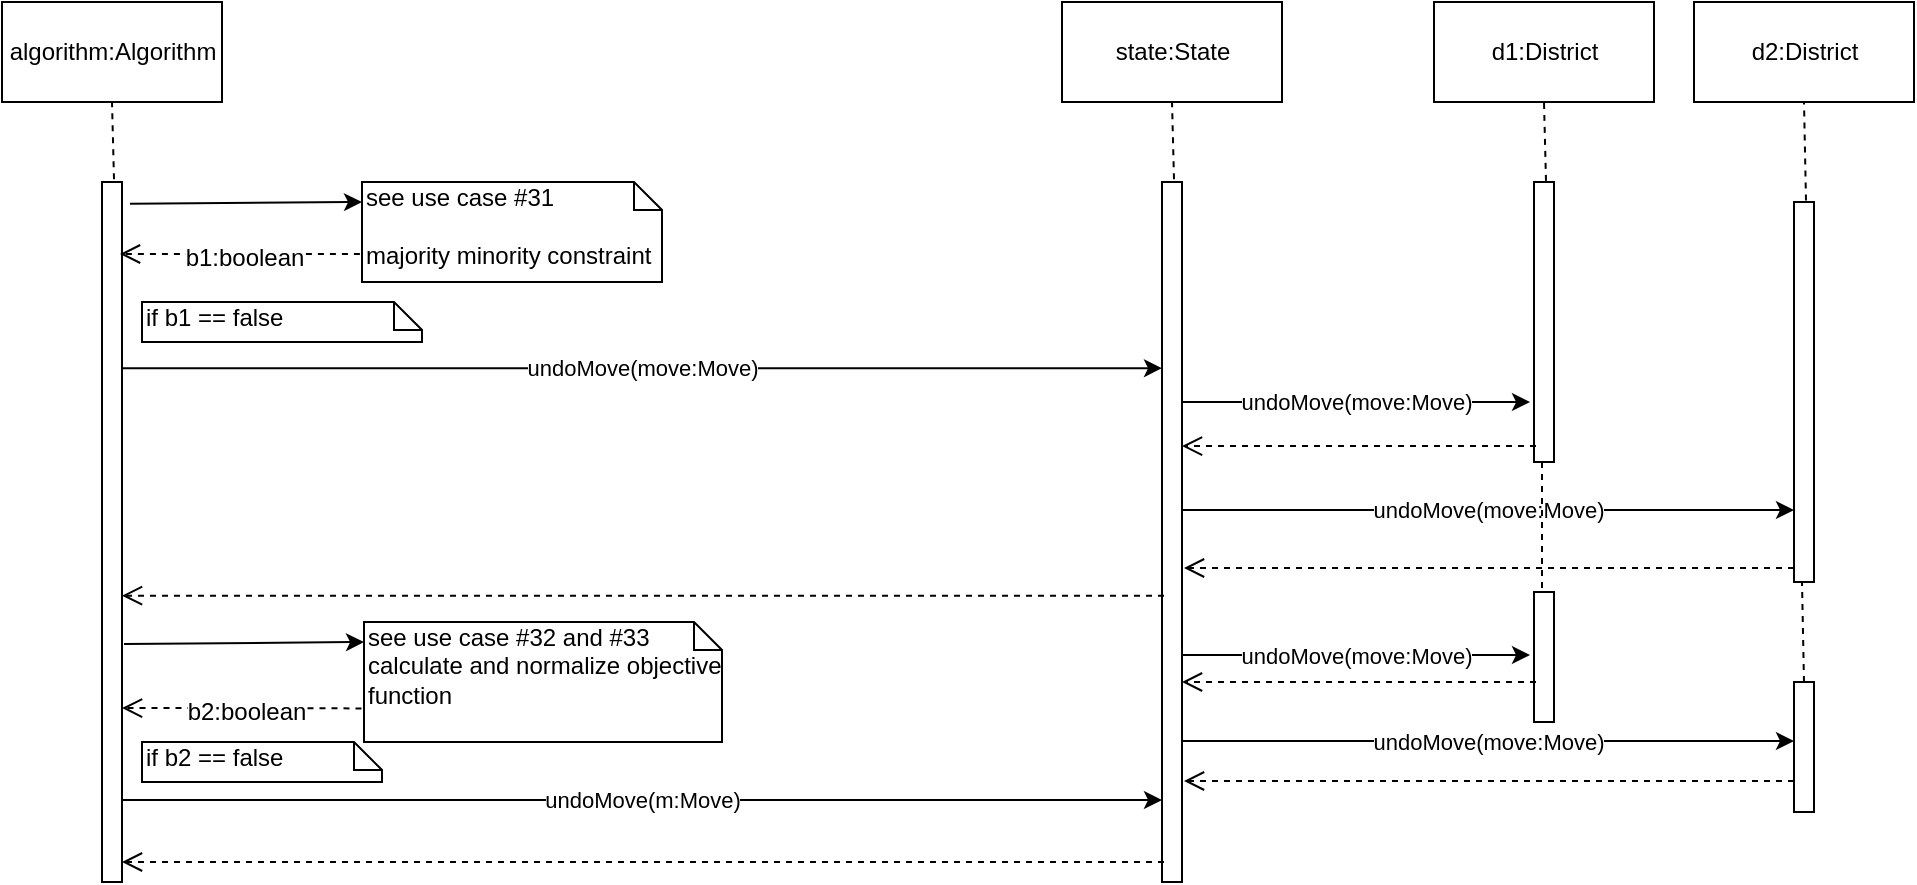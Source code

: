 <mxfile version="10.6.0" type="device"><diagram id="4h-lKKMDZzGzUekI2YzU" name="Page-1"><mxGraphModel dx="918" dy="567" grid="1" gridSize="10" guides="1" tooltips="1" connect="1" arrows="1" fold="1" page="1" pageScale="1" pageWidth="850" pageHeight="1100" math="0" shadow="0"><root><mxCell id="0"/><mxCell id="1" parent="0"/><mxCell id="R7td6Fd3pHqleXBWZ8_E-2" value="" style="html=1;points=[];perimeter=orthogonalPerimeter;" parent="1" vertex="1"><mxGeometry x="80" y="110" width="10" height="350" as="geometry"/></mxCell><mxCell id="R7td6Fd3pHqleXBWZ8_E-3" value="algorithm:Algorithm" style="html=1;" parent="1" vertex="1"><mxGeometry x="30" y="20" width="110" height="50" as="geometry"/></mxCell><mxCell id="R7td6Fd3pHqleXBWZ8_E-4" value="" style="endArrow=none;dashed=1;html=1;entryX=0.5;entryY=1;entryDx=0;entryDy=0;exitX=0.6;exitY=-0.004;exitDx=0;exitDy=0;exitPerimeter=0;" parent="1" source="R7td6Fd3pHqleXBWZ8_E-2" target="R7td6Fd3pHqleXBWZ8_E-3" edge="1"><mxGeometry width="50" height="50" relative="1" as="geometry"><mxPoint x="-120" y="280" as="sourcePoint"/><mxPoint x="-70" y="230" as="targetPoint"/></mxGeometry></mxCell><mxCell id="R7td6Fd3pHqleXBWZ8_E-5" value="" style="html=1;points=[];perimeter=orthogonalPerimeter;" parent="1" vertex="1"><mxGeometry x="610" y="110" width="10" height="350" as="geometry"/></mxCell><mxCell id="R7td6Fd3pHqleXBWZ8_E-6" value="state:State" style="html=1;" parent="1" vertex="1"><mxGeometry x="560" y="20" width="110" height="50" as="geometry"/></mxCell><mxCell id="R7td6Fd3pHqleXBWZ8_E-7" value="" style="endArrow=none;dashed=1;html=1;entryX=0.5;entryY=1;entryDx=0;entryDy=0;exitX=0.6;exitY=-0.004;exitDx=0;exitDy=0;exitPerimeter=0;" parent="1" source="R7td6Fd3pHqleXBWZ8_E-5" target="R7td6Fd3pHqleXBWZ8_E-6" edge="1"><mxGeometry width="50" height="50" relative="1" as="geometry"><mxPoint x="410" y="280" as="sourcePoint"/><mxPoint x="460" y="230" as="targetPoint"/></mxGeometry></mxCell><mxCell id="R7td6Fd3pHqleXBWZ8_E-8" value="undoMove(move:Move)" style="endArrow=classic;html=1;exitX=1;exitY=0.266;exitDx=0;exitDy=0;exitPerimeter=0;" parent="1" source="R7td6Fd3pHqleXBWZ8_E-2" target="R7td6Fd3pHqleXBWZ8_E-5" edge="1"><mxGeometry width="50" height="50" relative="1" as="geometry"><mxPoint x="100" y="120" as="sourcePoint"/><mxPoint x="430" y="120" as="targetPoint"/></mxGeometry></mxCell><mxCell id="R7td6Fd3pHqleXBWZ8_E-13" value="" style="endArrow=classic;html=1;exitX=1.4;exitY=0.031;exitDx=0;exitDy=0;exitPerimeter=0;" parent="1" source="R7td6Fd3pHqleXBWZ8_E-2" edge="1"><mxGeometry width="50" height="50" relative="1" as="geometry"><mxPoint x="100" y="130" as="sourcePoint"/><mxPoint x="210" y="120" as="targetPoint"/></mxGeometry></mxCell><mxCell id="R7td6Fd3pHqleXBWZ8_E-14" value="see use case #31&lt;br&gt;&lt;br&gt;majority minority constraint&lt;br&gt;" style="shape=note;whiteSpace=wrap;html=1;size=14;verticalAlign=top;align=left;spacingTop=-6;" parent="1" vertex="1"><mxGeometry x="210" y="110" width="150" height="50" as="geometry"/></mxCell><mxCell id="R7td6Fd3pHqleXBWZ8_E-15" value="" style="html=1;verticalAlign=bottom;endArrow=open;dashed=1;endSize=8;exitX=-0.007;exitY=0.72;exitDx=0;exitDy=0;exitPerimeter=0;" parent="1" source="R7td6Fd3pHqleXBWZ8_E-14" edge="1"><mxGeometry relative="1" as="geometry"><mxPoint x="590" y="170" as="sourcePoint"/><mxPoint x="89" y="146" as="targetPoint"/></mxGeometry></mxCell><mxCell id="R7td6Fd3pHqleXBWZ8_E-16" value="b1:boolean" style="text;html=1;resizable=0;points=[];align=center;verticalAlign=middle;labelBackgroundColor=#ffffff;" parent="R7td6Fd3pHqleXBWZ8_E-15" vertex="1" connectable="0"><mxGeometry x="-0.036" y="2" relative="1" as="geometry"><mxPoint as="offset"/></mxGeometry></mxCell><mxCell id="R7td6Fd3pHqleXBWZ8_E-17" value="if b1 == false" style="shape=note;whiteSpace=wrap;html=1;size=14;verticalAlign=top;align=left;spacingTop=-6;" parent="1" vertex="1"><mxGeometry x="100" y="170" width="140" height="20" as="geometry"/></mxCell><mxCell id="R7td6Fd3pHqleXBWZ8_E-28" value="" style="html=1;points=[];perimeter=orthogonalPerimeter;" parent="1" vertex="1"><mxGeometry x="796" y="110" width="10" height="140" as="geometry"/></mxCell><mxCell id="R7td6Fd3pHqleXBWZ8_E-29" value="d1:District" style="html=1;" parent="1" vertex="1"><mxGeometry x="746" y="20" width="110" height="50" as="geometry"/></mxCell><mxCell id="R7td6Fd3pHqleXBWZ8_E-30" value="" style="endArrow=none;dashed=1;html=1;entryX=0.5;entryY=1;entryDx=0;entryDy=0;exitX=0.6;exitY=-0.004;exitDx=0;exitDy=0;exitPerimeter=0;" parent="1" source="R7td6Fd3pHqleXBWZ8_E-28" target="R7td6Fd3pHqleXBWZ8_E-29" edge="1"><mxGeometry width="50" height="50" relative="1" as="geometry"><mxPoint x="596" y="305" as="sourcePoint"/><mxPoint x="646" y="255" as="targetPoint"/></mxGeometry></mxCell><mxCell id="R7td6Fd3pHqleXBWZ8_E-31" value="" style="html=1;points=[];perimeter=orthogonalPerimeter;" parent="1" vertex="1"><mxGeometry x="926" y="120" width="10" height="190" as="geometry"/></mxCell><mxCell id="R7td6Fd3pHqleXBWZ8_E-32" value="d2:District" style="html=1;" parent="1" vertex="1"><mxGeometry x="876" y="20" width="110" height="50" as="geometry"/></mxCell><mxCell id="R7td6Fd3pHqleXBWZ8_E-33" value="" style="endArrow=none;dashed=1;html=1;entryX=0.5;entryY=1;entryDx=0;entryDy=0;exitX=0.6;exitY=-0.004;exitDx=0;exitDy=0;exitPerimeter=0;" parent="1" source="R7td6Fd3pHqleXBWZ8_E-31" target="R7td6Fd3pHqleXBWZ8_E-32" edge="1"><mxGeometry width="50" height="50" relative="1" as="geometry"><mxPoint x="726" y="305" as="sourcePoint"/><mxPoint x="776" y="255" as="targetPoint"/></mxGeometry></mxCell><mxCell id="R7td6Fd3pHqleXBWZ8_E-34" value="undoMove(move:Move)" style="endArrow=classic;html=1;entryX=-0.2;entryY=0.786;entryDx=0;entryDy=0;entryPerimeter=0;" parent="1" source="R7td6Fd3pHqleXBWZ8_E-5" target="R7td6Fd3pHqleXBWZ8_E-28" edge="1"><mxGeometry width="50" height="50" relative="1" as="geometry"><mxPoint x="621" y="145" as="sourcePoint"/><mxPoint x="794" y="145" as="targetPoint"/></mxGeometry></mxCell><mxCell id="R7td6Fd3pHqleXBWZ8_E-35" value="undoMove(move:Move)" style="endArrow=classic;html=1;" parent="1" target="R7td6Fd3pHqleXBWZ8_E-31" edge="1"><mxGeometry width="50" height="50" relative="1" as="geometry"><mxPoint x="620" y="274" as="sourcePoint"/><mxPoint x="825" y="265" as="targetPoint"/></mxGeometry></mxCell><mxCell id="R7td6Fd3pHqleXBWZ8_E-36" value="" style="html=1;verticalAlign=bottom;endArrow=open;dashed=1;endSize=8;exitX=0.1;exitY=0.943;exitDx=0;exitDy=0;exitPerimeter=0;" parent="1" source="R7td6Fd3pHqleXBWZ8_E-28" target="R7td6Fd3pHqleXBWZ8_E-5" edge="1"><mxGeometry relative="1" as="geometry"><mxPoint x="786" y="195" as="sourcePoint"/><mxPoint x="621" y="193" as="targetPoint"/></mxGeometry></mxCell><mxCell id="R7td6Fd3pHqleXBWZ8_E-37" value="" style="html=1;verticalAlign=bottom;endArrow=open;dashed=1;endSize=8;" parent="1" source="R7td6Fd3pHqleXBWZ8_E-31" edge="1"><mxGeometry relative="1" as="geometry"><mxPoint x="886" y="295" as="sourcePoint"/><mxPoint x="621" y="303" as="targetPoint"/></mxGeometry></mxCell><mxCell id="R7td6Fd3pHqleXBWZ8_E-41" value="" style="endArrow=classic;html=1;exitX=1;exitY=0.036;exitDx=0;exitDy=0;exitPerimeter=0;" parent="1" edge="1"><mxGeometry width="50" height="50" relative="1" as="geometry"><mxPoint x="91" y="341" as="sourcePoint"/><mxPoint x="211" y="340" as="targetPoint"/></mxGeometry></mxCell><mxCell id="R7td6Fd3pHqleXBWZ8_E-42" value="see use case #32 and #33&lt;br&gt;calculate and normalize objective function&lt;br&gt;" style="shape=note;whiteSpace=wrap;html=1;size=14;verticalAlign=top;align=left;spacingTop=-6;" parent="1" vertex="1"><mxGeometry x="211" y="330" width="179" height="60" as="geometry"/></mxCell><mxCell id="R7td6Fd3pHqleXBWZ8_E-43" value="" style="html=1;verticalAlign=bottom;endArrow=open;dashed=1;endSize=8;exitX=-0.007;exitY=0.72;exitDx=0;exitDy=0;exitPerimeter=0;" parent="1" source="R7td6Fd3pHqleXBWZ8_E-42" edge="1"><mxGeometry relative="1" as="geometry"><mxPoint x="591" y="390" as="sourcePoint"/><mxPoint x="90" y="373" as="targetPoint"/></mxGeometry></mxCell><mxCell id="R7td6Fd3pHqleXBWZ8_E-44" value="b2:boolean" style="text;html=1;resizable=0;points=[];align=center;verticalAlign=middle;labelBackgroundColor=#ffffff;" parent="R7td6Fd3pHqleXBWZ8_E-43" vertex="1" connectable="0"><mxGeometry x="-0.036" y="2" relative="1" as="geometry"><mxPoint as="offset"/></mxGeometry></mxCell><mxCell id="R7td6Fd3pHqleXBWZ8_E-45" value="if b2 == false" style="shape=note;whiteSpace=wrap;html=1;size=14;verticalAlign=top;align=left;spacingTop=-6;" parent="1" vertex="1"><mxGeometry x="100" y="390" width="120" height="20" as="geometry"/></mxCell><mxCell id="R7td6Fd3pHqleXBWZ8_E-46" value="undoMove(m:Move)" style="endArrow=classic;html=1;exitX=1;exitY=0.316;exitDx=0;exitDy=0;exitPerimeter=0;" parent="1" edge="1"><mxGeometry width="50" height="50" relative="1" as="geometry"><mxPoint x="90" y="419" as="sourcePoint"/><mxPoint x="610" y="419" as="targetPoint"/></mxGeometry></mxCell><mxCell id="EIt5U0ParzbP783_hW6s-2" value="" style="endArrow=none;dashed=1;html=1;entryX=0.4;entryY=0.007;entryDx=0;entryDy=0;entryPerimeter=0;" edge="1" parent="1" target="EIt5U0ParzbP783_hW6s-3"><mxGeometry width="50" height="50" relative="1" as="geometry"><mxPoint x="800" y="250" as="sourcePoint"/><mxPoint x="799" y="310" as="targetPoint"/></mxGeometry></mxCell><mxCell id="EIt5U0ParzbP783_hW6s-3" value="" style="html=1;points=[];perimeter=orthogonalPerimeter;" vertex="1" parent="1"><mxGeometry x="796" y="315" width="10" height="65" as="geometry"/></mxCell><mxCell id="EIt5U0ParzbP783_hW6s-6" value="undoMove(move:Move)" style="endArrow=classic;html=1;entryX=-0.2;entryY=0.786;entryDx=0;entryDy=0;entryPerimeter=0;" edge="1" parent="1"><mxGeometry width="50" height="50" relative="1" as="geometry"><mxPoint x="620" y="346.5" as="sourcePoint"/><mxPoint x="794" y="346.5" as="targetPoint"/></mxGeometry></mxCell><mxCell id="EIt5U0ParzbP783_hW6s-7" value="" style="html=1;verticalAlign=bottom;endArrow=open;dashed=1;endSize=8;exitX=0.1;exitY=0.943;exitDx=0;exitDy=0;exitPerimeter=0;" edge="1" parent="1"><mxGeometry relative="1" as="geometry"><mxPoint x="797" y="360" as="sourcePoint"/><mxPoint x="620" y="360" as="targetPoint"/></mxGeometry></mxCell><mxCell id="EIt5U0ParzbP783_hW6s-8" value="undoMove(move:Move)" style="endArrow=classic;html=1;" edge="1" parent="1"><mxGeometry width="50" height="50" relative="1" as="geometry"><mxPoint x="620" y="389.5" as="sourcePoint"/><mxPoint x="926" y="389.5" as="targetPoint"/></mxGeometry></mxCell><mxCell id="EIt5U0ParzbP783_hW6s-9" value="" style="html=1;verticalAlign=bottom;endArrow=open;dashed=1;endSize=8;" edge="1" parent="1"><mxGeometry relative="1" as="geometry"><mxPoint x="926" y="409.5" as="sourcePoint"/><mxPoint x="621" y="409.5" as="targetPoint"/></mxGeometry></mxCell><mxCell id="EIt5U0ParzbP783_hW6s-10" value="" style="endArrow=none;dashed=1;html=1;exitX=0.6;exitY=-0.004;exitDx=0;exitDy=0;exitPerimeter=0;" edge="1" parent="1"><mxGeometry width="50" height="50" relative="1" as="geometry"><mxPoint x="931" y="360" as="sourcePoint"/><mxPoint x="930" y="310" as="targetPoint"/></mxGeometry></mxCell><mxCell id="EIt5U0ParzbP783_hW6s-11" value="" style="html=1;points=[];perimeter=orthogonalPerimeter;" vertex="1" parent="1"><mxGeometry x="926" y="360" width="10" height="65" as="geometry"/></mxCell><mxCell id="EIt5U0ParzbP783_hW6s-15" value="" style="html=1;verticalAlign=bottom;endArrow=open;dashed=1;endSize=8;exitX=0.1;exitY=0.591;exitDx=0;exitDy=0;exitPerimeter=0;" edge="1" parent="1" source="R7td6Fd3pHqleXBWZ8_E-5" target="R7td6Fd3pHqleXBWZ8_E-2"><mxGeometry relative="1" as="geometry"><mxPoint x="512.5" y="314.5" as="sourcePoint"/><mxPoint x="207.5" y="314.5" as="targetPoint"/></mxGeometry></mxCell><mxCell id="EIt5U0ParzbP783_hW6s-16" value="" style="html=1;verticalAlign=bottom;endArrow=open;dashed=1;endSize=8;exitX=0.1;exitY=0.591;exitDx=0;exitDy=0;exitPerimeter=0;" edge="1" parent="1"><mxGeometry relative="1" as="geometry"><mxPoint x="611" y="450" as="sourcePoint"/><mxPoint x="90" y="450" as="targetPoint"/></mxGeometry></mxCell></root></mxGraphModel></diagram></mxfile>